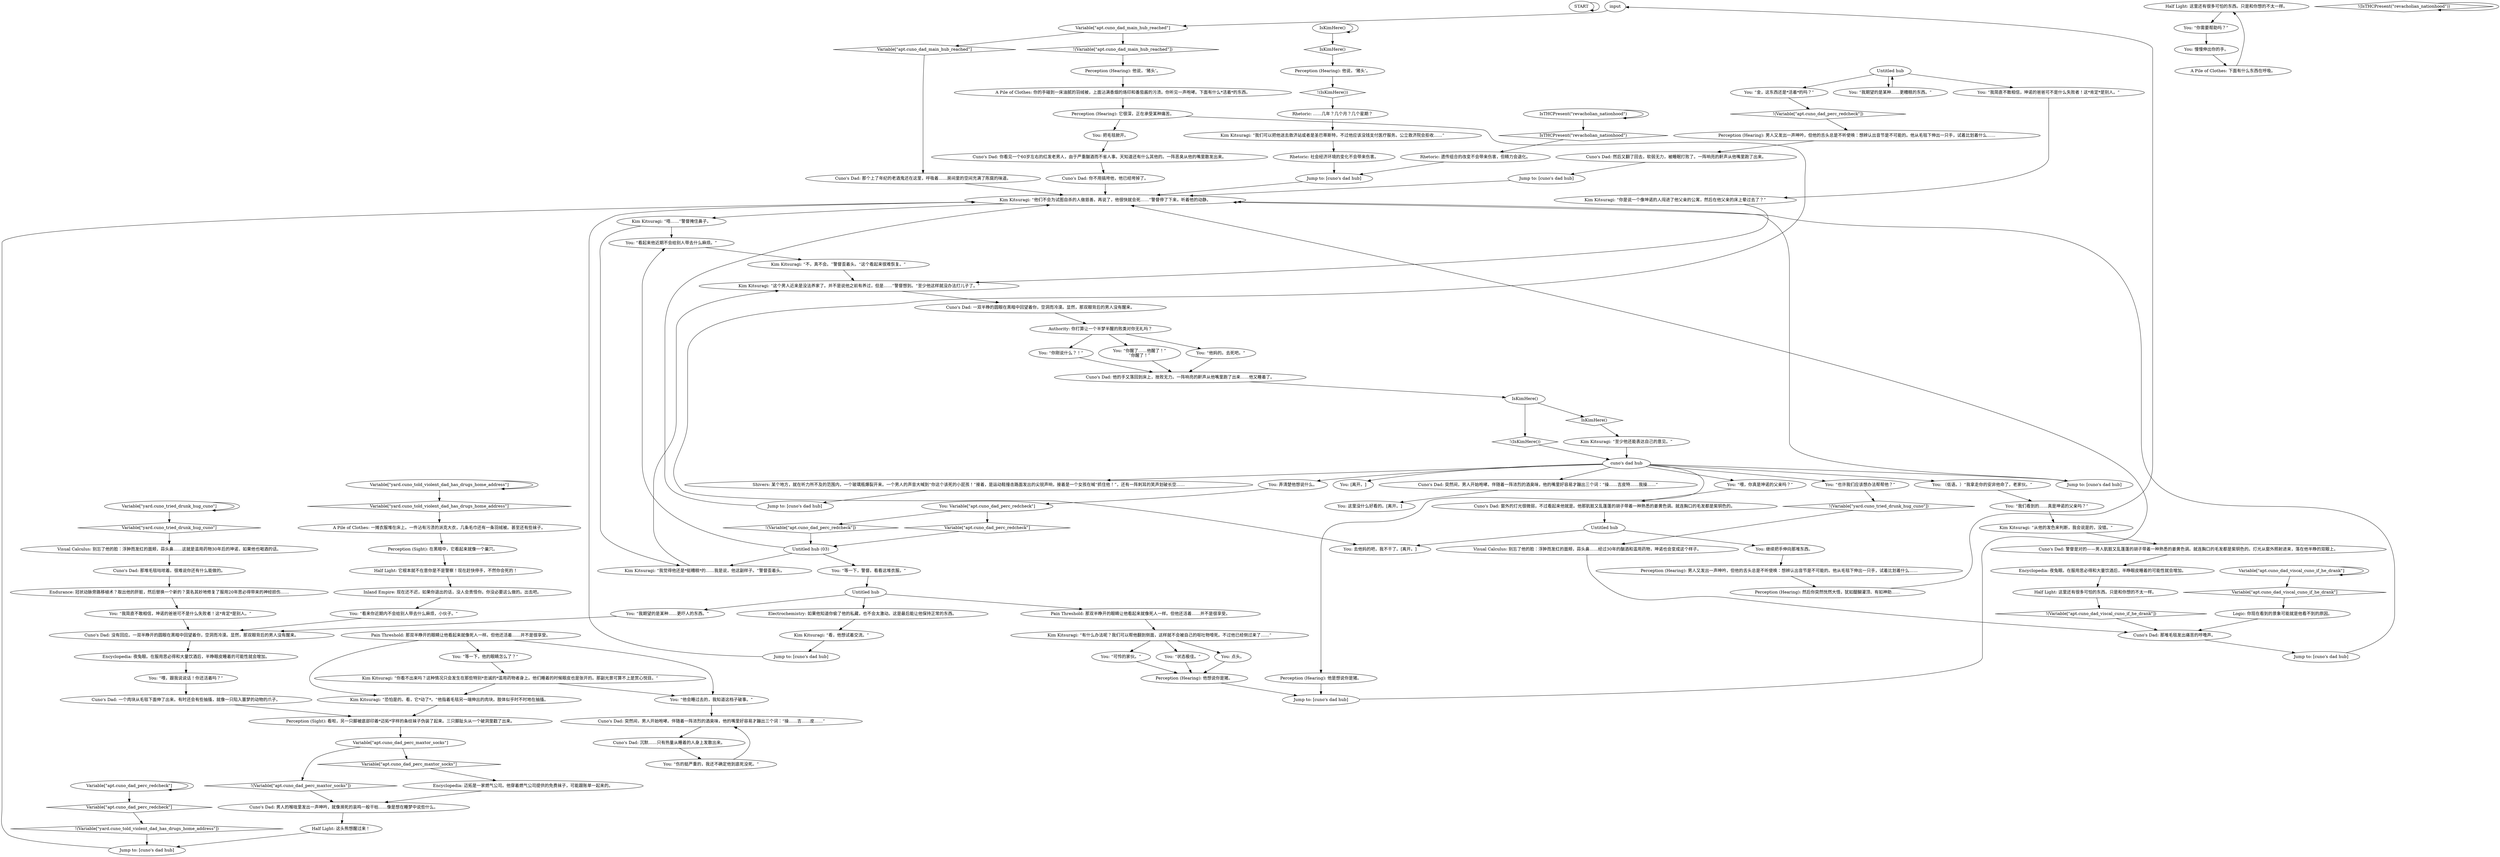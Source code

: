 # APT / CUNO DAD
# Cuno's dad, loitering on the bed. Drugs. Sleeping with his eyes open. His face reminds you Cuno 30 years later. Also seems like he's dead. Hairy ginger chest, in undewear. Kim reacts. Hearing redcheck while he gurgles, success: he's trying to call you pigs. 
#
#
#I talked to your dad boolean. / I was somehow able to not evade your dad.
# ==================================================
digraph G {
	  0 [label="START"];
	  1 [label="input"];
	  2 [label="IsKimHere()"];
	  3 [label="IsKimHere()", shape=diamond];
	  4 [label="!(IsKimHere())", shape=diamond];
	  5 [label="Perception (Hearing): 他想说你是猪。"];
	  6 [label="Kim Kitsuragi: “我们可以把他送去救济站或者是圣巴蒂斯特，不过他应该没钱支付医疗服务。公立救济院会拒收……”"];
	  7 [label="Cuno's Dad: 那堆毛毯发出痛苦的呼噜声。"];
	  8 [label="Half Light: 这里还有很多可怕的东西。只是和你想的不太一样。"];
	  9 [label="Half Light: 它根本就不在意你是不是警察！现在赶快停手，不然你会死的！"];
	  10 [label="Untitled hub (03)"];
	  11 [label="Variable[\"apt.cuno_dad_perc_redcheck\"]"];
	  12 [label="Variable[\"apt.cuno_dad_perc_redcheck\"]", shape=diamond];
	  13 [label="!(Variable[\"apt.cuno_dad_perc_redcheck\"])", shape=diamond];
	  14 [label="Kim Kitsuragi: “恐怕是的。看，它*动了*。”他指着毛毯另一端伸出的肉块。肢体似乎时不时地在抽搐。"];
	  15 [label="You: “伤的挺严重的，我还不确定他到底死没死。”"];
	  16 [label="Electrochemistry: 如果他知道你偷了他的私藏，也不会太激动。这是最后能让他保持正常的东西。"];
	  17 [label="You: “看来你近期内不会给别人带去什么麻烦，小伙子。”"];
	  18 [label="Untitled hub"];
	  19 [label="Variable[\"yard.cuno_tried_drunk_hug_cuno\"]"];
	  20 [label="Variable[\"yard.cuno_tried_drunk_hug_cuno\"]", shape=diamond];
	  21 [label="!(Variable[\"yard.cuno_tried_drunk_hug_cuno\"])", shape=diamond];
	  22 [label="Kim Kitsuragi: “有什么办法呢？我们可以帮他翻到侧面，这样就不会被自己的呕吐物噎死。不过他已经侧过来了……”"];
	  23 [label="Cuno's Dad: 突然间，男人开始咆哮。伴随着一阵浓烈的酒臭味，他的嘴里好容易才蹦出三个词：“操……吉皮特……我操……”"];
	  24 [label="You: “你需要帮助吗？”"];
	  25 [label="Untitled hub"];
	  26 [label="Kim Kitsuragi: “唔……”警督掩住鼻子。"];
	  27 [label="Rhetoric: ……几年？几个月？几个星期？"];
	  28 [label="Perception (Hearing): 他说，‘猪头’。"];
	  29 [label="A Pile of Clothes: 一摊衣服堆在床上。一件沾有污渍的派克大衣，几条毛巾还有一条羽绒被。甚至还有些袜子。"];
	  30 [label="Half Light: 这头熊想醒过来！"];
	  31 [label="Variable[\"yard.cuno_told_violent_dad_has_drugs_home_address\"]"];
	  32 [label="Variable[\"yard.cuno_told_violent_dad_has_drugs_home_address\"]", shape=diamond];
	  33 [label="!(Variable[\"yard.cuno_told_violent_dad_has_drugs_home_address\"])", shape=diamond];
	  34 [label="Perception (Hearing): 男人又发出一声呻吟，但他的舌头总是不听使唤：想辨认出音节是不可能的。他从毛毯下伸出一只手，试着比划着什么……"];
	  35 [label="A Pile of Clothes: 你的手碰到一床油腻的羽绒被，上面沾满香烟的烙印和番茄酱的污渍。你听见一声咆哮。下面有什么*活着*的东西。"];
	  36 [label="Perception (Hearing): 他是想说你是猪。"];
	  37 [label="You: “我们看到的……真是坤诺的父亲吗？”"];
	  38 [label="Cuno's Dad: 沉默……只有热量从睡着的人身上发散出来。"];
	  39 [label="Kim Kitsuragi: “看，他想试着交流。”"];
	  40 [label="Jump to: [cuno's dad hub]"];
	  41 [label="Jump to: [cuno's dad hub]"];
	  42 [label="You: “金，这东西还是*活着*的吗？”"];
	  43 [label="You: “看起来他近期不会给别人带去什么麻烦。”"];
	  44 [label="You: 慢慢伸出你的手。"];
	  45 [label="Cuno's Dad: 那堆毛毯咕哝着。很难说你还有什么能做的。"];
	  46 [label="Variable[\"apt.cuno_dad_viscal_cuno_if_he_drank\"]"];
	  47 [label="Variable[\"apt.cuno_dad_viscal_cuno_if_he_drank\"]", shape=diamond];
	  48 [label="!(Variable[\"apt.cuno_dad_viscal_cuno_if_he_drank\"])", shape=diamond];
	  49 [label="Untitled hub"];
	  50 [label="Kim Kitsuragi: “我觉得他还是*挺糟糕*的……我是说，他这副样子。”警督歪着头。"];
	  51 [label="You: 这里没什么好看的。[离开。]"];
	  52 [label="Shivers: 某个地方，就在听力所不及的范围内，一个玻璃瓶爆裂开来。一个男人的声音大喊到“你这个该死的小屁孩！”接着，是运动鞋撞击路面发出的尖锐声响，接着是一个女孩在喊“抓住他！”，还有一阵刺耳的笑声划破长空……"];
	  53 [label="You: “喂，跟我说说话！你还活着吗？”"];
	  54 [label="Pain Threshold: 那双半睁开的眼睛让他看起来就像死人一样。但他还活着……并不是很享受。"];
	  55 [label="You: “我简直不敢相信，坤诺的爸爸可不是什么失败者！这*肯定*是别人。”"];
	  56 [label="IsTHCPresent(\"revacholian_nationhood\")"];
	  57 [label="IsTHCPresent(\"revacholian_nationhood\")", shape=diamond];
	  58 [label="!(IsTHCPresent(\"revacholian_nationhood\"))", shape=diamond];
	  59 [label="Rhetoric: 社会经济环境的变化不会带来伤害。"];
	  60 [label="Kim Kitsuragi: “他们不会为试图自杀的人做慈善。再说了，他很快就会死……”警督停了下来，听着他的动静。"];
	  61 [label="cuno's dad hub"];
	  62 [label="Jump to: [cuno's dad hub]"];
	  63 [label="Authority: 你打算让一个半梦半醒的败类对你无礼吗？"];
	  64 [label="Pain Threshold: 那双半睁开的眼睛让他看起来就像死人一样。但他还活着……并不是很享受。"];
	  65 [label="Perception (Hearing): 男人又发出一声呻吟，但他的舌头总是不听使唤：想辨认出音节是不可能的。他从毛毯下伸出一只手，试着比划着什么……"];
	  66 [label="Cuno's Dad: 他的手又落回到床上，挫败无力。一阵响亮的鼾声从他嘴里跑了出来……他又睡着了。"];
	  67 [label="IsKimHere()"];
	  68 [label="IsKimHere()", shape=diamond];
	  69 [label="!(IsKimHere())", shape=diamond];
	  70 [label="Cuno's Dad: 窗外的灯光很微弱，不过看起来他就是。他那肮脏又乱蓬蓬的胡子带着一种熟悉的姜黄色调。就连胸口的毛发都是紫铜色的。"];
	  71 [label="Perception (Hearing): 它很深，正在承受某种痛苦。"];
	  72 [label="Perception (Hearing): 然后你突然恍然大悟，犹如醍醐灌顶、有如神助……"];
	  73 [label="You: “可怜的家伙。”"];
	  74 [label="Visual Calculus: 别忘了他的脸：浮肿而发红的面颊，蒜头鼻……经过30年的酗酒和滥用药物，坤诺也会变成这个样子。"];
	  75 [label="Encyclopedia: 夜兔眼。在服用思必得和大量饮酒后，半睁眼皮睡着的可能性就会增加。"];
	  76 [label="You: “他会睡过去的，我知道这档子破事。”"];
	  77 [label="You: 弄清楚他想说什么。"];
	  78 [label="You: Variable[\"apt.cuno_dad_perc_redcheck\"]"];
	  79 [label="Variable[\"apt.cuno_dad_perc_redcheck\"]", shape=diamond];
	  80 [label="!(Variable[\"apt.cuno_dad_perc_redcheck\"])", shape=diamond];
	  81 [label="You: “也许我们应该想办法帮帮他？”"];
	  82 [label="You: “他妈的。去死吧。”"];
	  83 [label="You: “我期望的是某种……更吓人的东西。”"];
	  84 [label="You: 去他妈的吧，我不干了。[离开。]"];
	  85 [label="Encyclopedia: 夜兔眼。在服用思必得和大量饮酒后，半睁眼皮睡着的可能性就会增加。"];
	  86 [label="Half Light: 这里还有很多可怕的东西。只是和你想的不太一样。"];
	  87 [label="Logic: 你现在看到的景象可能就是他看不到的原因。"];
	  88 [label="Cuno's Dad: 男人的喉咙里发出一声呻吟，就像濒死的哀鸣一般干枯……像是想在睡梦中说些什么。"];
	  89 [label="Perception (Hearing): 他说，‘猪头’。"];
	  90 [label="Kim Kitsuragi: “至少他还能表达自己的意见。”"];
	  91 [label="You: 继续把手伸向那堆东西。"];
	  92 [label="You: [离开。]"];
	  93 [label="You: “等一下，他的眼睛怎么了？”"];
	  94 [label="Kim Kitsuragi: “你看不出来吗？这种情况只会发生在那些特别*忠诚的*滥用药物者身上。他们睡着的时候眼皮也是张开的。那副光景可算不上是赏心悦目。”"];
	  95 [label="You: “状态极佳。”"];
	  96 [label="Jump to: [cuno's dad hub]"];
	  97 [label="You: （低语。）“我拿走你的安非他命了，老家伙。”"];
	  98 [label="You: “我期望的是某种……更糟糕的东西。”"];
	  99 [label="Kim Kitsuragi: “不，真不会。”警督歪着头。“这个看起来很难恢复。”"];
	  100 [label="Cuno's Dad: 突然间，男人开始咆哮。伴随着一阵浓烈的酒臭味，他的嘴里好容易才蹦出三个词：“操……吉……皮……”"];
	  101 [label="You: “你刚说什么？！”"];
	  102 [label="A Pile of Clothes: 下面有什么东西在呼吸。"];
	  103 [label="You: “你醒了……他醒了！”\n“你醒了！”"];
	  104 [label="Jump to: [cuno's dad hub]"];
	  105 [label="Jump to: [cuno's dad hub]"];
	  106 [label="Cuno's Dad: 那个上了年纪的老酒鬼还在这里，呼吸着……房间里的空间充满了陈腐的味道。"];
	  107 [label="You: 点头。"];
	  108 [label="Cuno's Dad: 然后又翻了回去，软弱无力，被睡眠打败了。一阵响亮的鼾声从他嘴里跑了出来。"];
	  109 [label="You: 把毛毯掀开。"];
	  110 [label="Perception (Sight): 在黑暗中，它看起来就像一个巢穴。"];
	  111 [label="Visual Calculus: 别忘了他的脸：浮肿而发红的面颊，蒜头鼻……这就是滥用药物30年后的坤诺，如果他也喝酒的话。"];
	  112 [label="Variable[\"apt.cuno_dad_perc_maxtor_socks\"]"];
	  113 [label="Variable[\"apt.cuno_dad_perc_maxtor_socks\"]", shape=diamond];
	  114 [label="!(Variable[\"apt.cuno_dad_perc_maxtor_socks\"])", shape=diamond];
	  115 [label="Encyclopedia: 迈拓是一家燃气公司。他穿着燃气公司提供的免费袜子，可能跟账单一起来的。"];
	  116 [label="Kim Kitsuragi: “从他的发色来判断，我会说是的，没错。”"];
	  117 [label="Variable[\"apt.cuno_dad_main_hub_reached\"]"];
	  118 [label="Variable[\"apt.cuno_dad_main_hub_reached\"]", shape=diamond];
	  119 [label="!(Variable[\"apt.cuno_dad_main_hub_reached\"])", shape=diamond];
	  120 [label="Cuno's Dad: 你看见一个60岁左右的红发老男人，由于严重酗酒而不省人事。天知道还有什么其他的。一阵恶臭从他的嘴里散发出来。"];
	  121 [label="Endurance: 冠状动脉旁路移植术？取出他的肝脏，然后替换一个新的？莫名其妙地修复了服用20年思必得带来的神经损伤……"];
	  122 [label="Perception (Sight): 看啦，另一只脚被底部印着*迈拓*字样的条纹袜子伪装了起来。三只脚趾头从一个破洞里戳了出来。"];
	  123 [label="You: “我简直不敢相信，坤诺的爸爸可不是什么失败者！这*肯定*是别人。”"];
	  124 [label="Jump to: [cuno's dad hub]"];
	  125 [label="Cuno's Dad: 一个肉块从毛毯下面伸了出来。有时还会有些抽搐，就像一只陷入噩梦的动物的爪子。"];
	  126 [label="Inland Empire: 现在还不迟，如果你退出的话，没人会责怪你。你没必要这么做的。出去吧。"];
	  127 [label="Jump to: [cuno's dad hub]"];
	  128 [label="You: “喂，你真是坤诺的父亲吗？”"];
	  129 [label="Cuno's Dad: 没有回应。一双半睁开的圆眼在黑暗中回望着你，空洞而冷漠。显然，那双眼背后的男人没有醒来。"];
	  130 [label="You: “等一下，警督。看看这堆衣服。”"];
	  131 [label="Rhetoric: 遗传组合的改变不会带来伤害，但精力会退化。"];
	  132 [label="Cuno's Dad: 警督是对的——男人肮脏又乱蓬蓬的胡子带着一种熟悉的姜黄色调。就连胸口的毛发都是紫铜色的。灯光从窗外照射进来，落在他半睁的双眼上。"];
	  133 [label="Cuno's Dad: 一双半睁的圆眼在黑暗中回望着你，空洞而冷漠。显然，那双眼背后的男人没有醒来。"];
	  134 [label="Kim Kitsuragi: “你是说一个像坤诺的人闯进了他父亲的公寓，然后在他父亲的床上晕过去了？”"];
	  135 [label="Cuno's Dad: 你不用搞垮他，他已经垮掉了。"];
	  136 [label="Kim Kitsuragi: “这个男人近来是没法养家了。并不是说他之前有养过，但是……”警督想到。“至少他这样就没办法打儿子了。”"];
	  0 -> 0
	  1 -> 117
	  2 -> 2
	  2 -> 3
	  3 -> 89
	  4 -> 27
	  5 -> 62
	  6 -> 59
	  7 -> 104
	  8 -> 24
	  9 -> 126
	  10 -> 130
	  10 -> 43
	  10 -> 50
	  11 -> 11
	  11 -> 12
	  12 -> 33
	  13 -> 65
	  14 -> 122
	  15 -> 100
	  16 -> 39
	  17 -> 129
	  18 -> 91
	  18 -> 84
	  19 -> 19
	  19 -> 20
	  20 -> 111
	  21 -> 74
	  22 -> 73
	  22 -> 107
	  22 -> 95
	  23 -> 51
	  24 -> 44
	  25 -> 16
	  25 -> 83
	  25 -> 54
	  26 -> 50
	  26 -> 43
	  27 -> 6
	  28 -> 35
	  29 -> 110
	  30 -> 127
	  31 -> 32
	  31 -> 31
	  32 -> 29
	  33 -> 127
	  34 -> 72
	  35 -> 71
	  36 -> 62
	  37 -> 116
	  38 -> 15
	  39 -> 124
	  40 -> 60
	  41 -> 60
	  42 -> 13
	  43 -> 99
	  44 -> 102
	  45 -> 121
	  46 -> 46
	  46 -> 47
	  47 -> 87
	  48 -> 7
	  49 -> 98
	  49 -> 123
	  49 -> 42
	  50 -> 136
	  52 -> 96
	  53 -> 125
	  54 -> 22
	  55 -> 129
	  56 -> 56
	  56 -> 57
	  57 -> 131
	  58 -> 58
	  59 -> 40
	  60 -> 26
	  61 -> 128
	  61 -> 97
	  61 -> 36
	  61 -> 41
	  61 -> 77
	  61 -> 81
	  61 -> 52
	  61 -> 23
	  61 -> 92
	  62 -> 60
	  63 -> 82
	  63 -> 101
	  63 -> 103
	  64 -> 76
	  64 -> 93
	  64 -> 14
	  65 -> 108
	  66 -> 67
	  67 -> 68
	  67 -> 69
	  68 -> 90
	  69 -> 61
	  70 -> 18
	  71 -> 84
	  71 -> 109
	  72 -> 1
	  73 -> 5
	  74 -> 7
	  75 -> 53
	  76 -> 100
	  77 -> 78
	  78 -> 80
	  78 -> 79
	  79 -> 10
	  80 -> 10
	  81 -> 21
	  82 -> 66
	  83 -> 129
	  85 -> 86
	  86 -> 48
	  87 -> 7
	  88 -> 30
	  89 -> 4
	  90 -> 61
	  91 -> 34
	  93 -> 94
	  94 -> 76
	  94 -> 14
	  95 -> 5
	  96 -> 60
	  97 -> 37
	  98 -> 49
	  99 -> 136
	  100 -> 38
	  101 -> 66
	  102 -> 8
	  103 -> 66
	  104 -> 60
	  105 -> 60
	  106 -> 60
	  107 -> 5
	  108 -> 105
	  109 -> 120
	  110 -> 9
	  111 -> 45
	  112 -> 113
	  112 -> 114
	  113 -> 115
	  114 -> 88
	  115 -> 88
	  116 -> 132
	  117 -> 118
	  117 -> 119
	  118 -> 106
	  119 -> 28
	  120 -> 135
	  121 -> 55
	  122 -> 112
	  123 -> 134
	  124 -> 60
	  125 -> 122
	  126 -> 17
	  127 -> 60
	  128 -> 70
	  129 -> 75
	  130 -> 25
	  131 -> 40
	  132 -> 85
	  133 -> 63
	  134 -> 136
	  135 -> 60
	  136 -> 133
}

